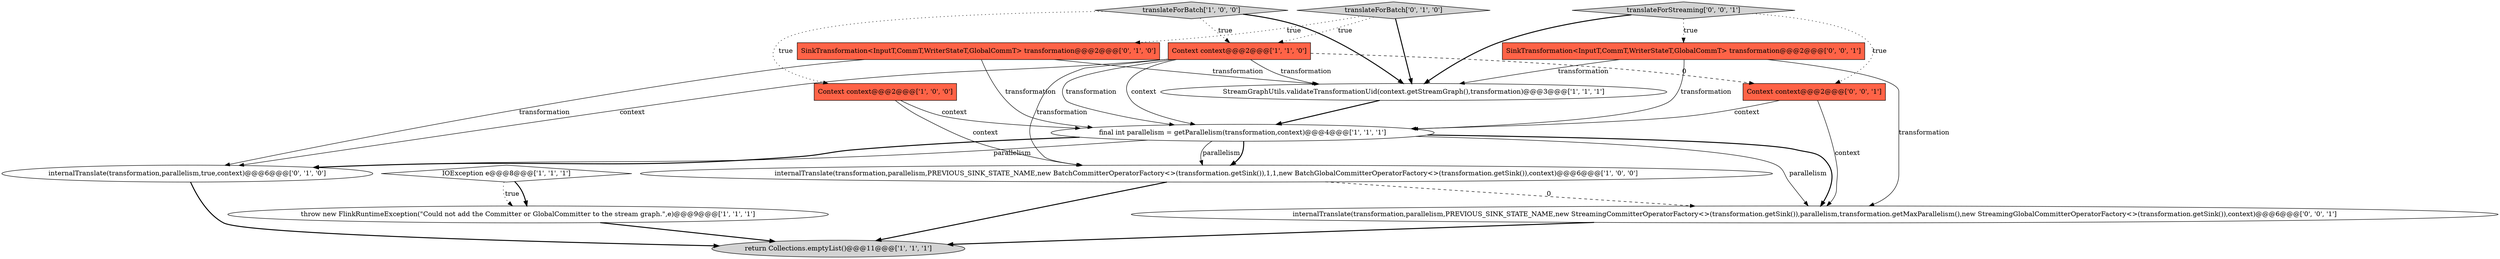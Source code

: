 digraph {
2 [style = filled, label = "return Collections.emptyList()@@@11@@@['1', '1', '1']", fillcolor = lightgray, shape = ellipse image = "AAA0AAABBB1BBB"];
0 [style = filled, label = "internalTranslate(transformation,parallelism,PREVIOUS_SINK_STATE_NAME,new BatchCommitterOperatorFactory<>(transformation.getSink()),1,1,new BatchGlobalCommitterOperatorFactory<>(transformation.getSink()),context)@@@6@@@['1', '0', '0']", fillcolor = white, shape = ellipse image = "AAA0AAABBB1BBB"];
11 [style = filled, label = "translateForBatch['0', '1', '0']", fillcolor = lightgray, shape = diamond image = "AAA0AAABBB2BBB"];
10 [style = filled, label = "SinkTransformation<InputT,CommT,WriterStateT,GlobalCommT> transformation@@@2@@@['0', '1', '0']", fillcolor = tomato, shape = box image = "AAA0AAABBB2BBB"];
5 [style = filled, label = "throw new FlinkRuntimeException(\"Could not add the Committer or GlobalCommitter to the stream graph.\",e)@@@9@@@['1', '1', '1']", fillcolor = white, shape = ellipse image = "AAA0AAABBB1BBB"];
14 [style = filled, label = "internalTranslate(transformation,parallelism,PREVIOUS_SINK_STATE_NAME,new StreamingCommitterOperatorFactory<>(transformation.getSink()),parallelism,transformation.getMaxParallelism(),new StreamingGlobalCommitterOperatorFactory<>(transformation.getSink()),context)@@@6@@@['0', '0', '1']", fillcolor = white, shape = ellipse image = "AAA0AAABBB3BBB"];
12 [style = filled, label = "SinkTransformation<InputT,CommT,WriterStateT,GlobalCommT> transformation@@@2@@@['0', '0', '1']", fillcolor = tomato, shape = box image = "AAA0AAABBB3BBB"];
13 [style = filled, label = "Context context@@@2@@@['0', '0', '1']", fillcolor = tomato, shape = box image = "AAA0AAABBB3BBB"];
6 [style = filled, label = "translateForBatch['1', '0', '0']", fillcolor = lightgray, shape = diamond image = "AAA0AAABBB1BBB"];
8 [style = filled, label = "IOException e@@@8@@@['1', '1', '1']", fillcolor = white, shape = diamond image = "AAA0AAABBB1BBB"];
1 [style = filled, label = "StreamGraphUtils.validateTransformationUid(context.getStreamGraph(),transformation)@@@3@@@['1', '1', '1']", fillcolor = white, shape = ellipse image = "AAA0AAABBB1BBB"];
15 [style = filled, label = "translateForStreaming['0', '0', '1']", fillcolor = lightgray, shape = diamond image = "AAA0AAABBB3BBB"];
7 [style = filled, label = "Context context@@@2@@@['1', '1', '0']", fillcolor = tomato, shape = box image = "AAA0AAABBB1BBB"];
3 [style = filled, label = "Context context@@@2@@@['1', '0', '0']", fillcolor = tomato, shape = box image = "AAA0AAABBB1BBB"];
4 [style = filled, label = "final int parallelism = getParallelism(transformation,context)@@@4@@@['1', '1', '1']", fillcolor = white, shape = ellipse image = "AAA0AAABBB1BBB"];
9 [style = filled, label = "internalTranslate(transformation,parallelism,true,context)@@@6@@@['0', '1', '0']", fillcolor = white, shape = ellipse image = "AAA0AAABBB2BBB"];
5->2 [style = bold, label=""];
7->4 [style = solid, label="transformation"];
12->4 [style = solid, label="transformation"];
15->1 [style = bold, label=""];
15->13 [style = dotted, label="true"];
8->5 [style = bold, label=""];
11->10 [style = dotted, label="true"];
3->4 [style = solid, label="context"];
6->7 [style = dotted, label="true"];
10->4 [style = solid, label="transformation"];
13->4 [style = solid, label="context"];
9->2 [style = bold, label=""];
10->9 [style = solid, label="transformation"];
0->14 [style = dashed, label="0"];
11->1 [style = bold, label=""];
4->9 [style = solid, label="parallelism"];
4->0 [style = solid, label="parallelism"];
11->7 [style = dotted, label="true"];
7->4 [style = solid, label="context"];
7->0 [style = solid, label="transformation"];
7->13 [style = dashed, label="0"];
3->0 [style = solid, label="context"];
13->14 [style = solid, label="context"];
12->1 [style = solid, label="transformation"];
4->9 [style = bold, label=""];
6->3 [style = dotted, label="true"];
1->4 [style = bold, label=""];
7->9 [style = solid, label="context"];
4->14 [style = bold, label=""];
8->5 [style = dotted, label="true"];
14->2 [style = bold, label=""];
7->1 [style = solid, label="transformation"];
0->2 [style = bold, label=""];
10->1 [style = solid, label="transformation"];
4->14 [style = solid, label="parallelism"];
6->1 [style = bold, label=""];
4->0 [style = bold, label=""];
15->12 [style = dotted, label="true"];
12->14 [style = solid, label="transformation"];
}

